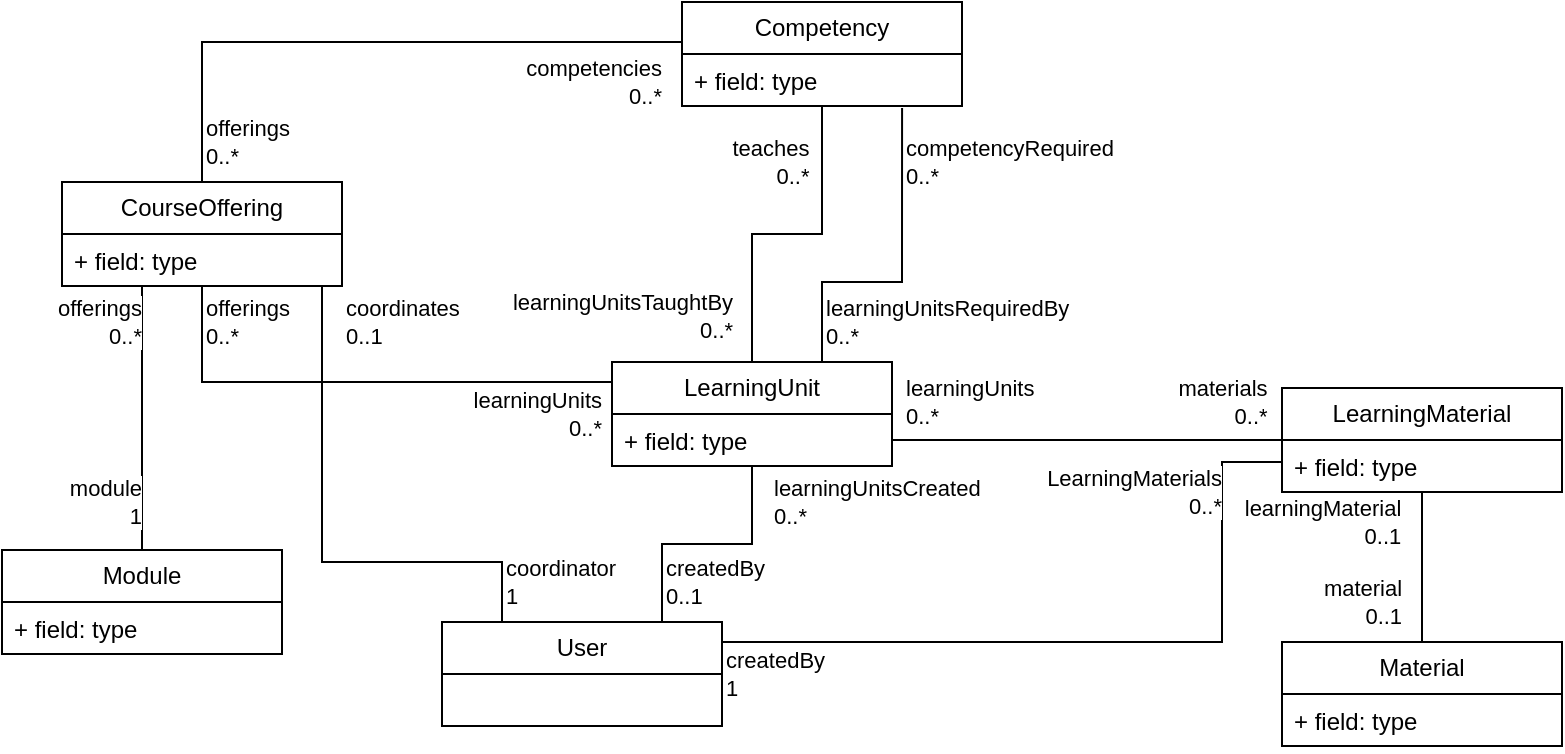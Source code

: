 <mxfile version="26.0.2">
  <diagram id="C5RBs43oDa-KdzZeNtuy" name="Page-1">
    <mxGraphModel dx="1434" dy="760" grid="1" gridSize="10" guides="1" tooltips="1" connect="1" arrows="1" fold="1" page="1" pageScale="1" pageWidth="827" pageHeight="1169" math="0" shadow="0">
      <root>
        <mxCell id="WIyWlLk6GJQsqaUBKTNV-0" />
        <mxCell id="WIyWlLk6GJQsqaUBKTNV-1" parent="WIyWlLk6GJQsqaUBKTNV-0" />
        <mxCell id="3C_1CBvjqrhutfCouf-g-36" style="edgeStyle=orthogonalEdgeStyle;rounded=0;orthogonalLoop=1;jettySize=auto;html=1;endArrow=none;endFill=0;" edge="1" parent="WIyWlLk6GJQsqaUBKTNV-1" source="3C_1CBvjqrhutfCouf-g-0" target="3C_1CBvjqrhutfCouf-g-4">
          <mxGeometry relative="1" as="geometry" />
        </mxCell>
        <mxCell id="3C_1CBvjqrhutfCouf-g-38" value="&lt;div&gt;learningUnitsTaughtBy&lt;/div&gt;&lt;div align=&quot;right&quot;&gt;0..*&lt;br&gt;&lt;/div&gt;" style="edgeLabel;html=1;align=center;verticalAlign=middle;resizable=0;points=[];" vertex="1" connectable="0" parent="3C_1CBvjqrhutfCouf-g-36">
          <mxGeometry x="-0.716" y="-5" relative="1" as="geometry">
            <mxPoint x="-70" as="offset" />
          </mxGeometry>
        </mxCell>
        <mxCell id="3C_1CBvjqrhutfCouf-g-40" style="edgeStyle=orthogonalEdgeStyle;rounded=0;orthogonalLoop=1;jettySize=auto;html=1;exitX=0.75;exitY=0;exitDx=0;exitDy=0;entryX=0.786;entryY=1.038;entryDx=0;entryDy=0;entryPerimeter=0;endArrow=none;endFill=0;" edge="1" parent="WIyWlLk6GJQsqaUBKTNV-1" source="3C_1CBvjqrhutfCouf-g-0" target="3C_1CBvjqrhutfCouf-g-7">
          <mxGeometry relative="1" as="geometry">
            <Array as="points">
              <mxPoint x="440" y="250" />
              <mxPoint x="480" y="250" />
            </Array>
          </mxGeometry>
        </mxCell>
        <mxCell id="3C_1CBvjqrhutfCouf-g-0" value="LearningUnit" style="swimlane;fontStyle=0;childLayout=stackLayout;horizontal=1;startSize=26;fillColor=none;horizontalStack=0;resizeParent=1;resizeParentMax=0;resizeLast=0;collapsible=1;marginBottom=0;whiteSpace=wrap;html=1;" vertex="1" parent="WIyWlLk6GJQsqaUBKTNV-1">
          <mxGeometry x="335" y="290" width="140" height="52" as="geometry" />
        </mxCell>
        <mxCell id="3C_1CBvjqrhutfCouf-g-3" value="+ field: type" style="text;strokeColor=none;fillColor=none;align=left;verticalAlign=top;spacingLeft=4;spacingRight=4;overflow=hidden;rotatable=0;points=[[0,0.5],[1,0.5]];portConstraint=eastwest;whiteSpace=wrap;html=1;" vertex="1" parent="3C_1CBvjqrhutfCouf-g-0">
          <mxGeometry y="26" width="140" height="26" as="geometry" />
        </mxCell>
        <mxCell id="3C_1CBvjqrhutfCouf-g-4" value="Competency" style="swimlane;fontStyle=0;childLayout=stackLayout;horizontal=1;startSize=26;fillColor=none;horizontalStack=0;resizeParent=1;resizeParentMax=0;resizeLast=0;collapsible=1;marginBottom=0;whiteSpace=wrap;html=1;" vertex="1" parent="WIyWlLk6GJQsqaUBKTNV-1">
          <mxGeometry x="370" y="110" width="140" height="52" as="geometry" />
        </mxCell>
        <mxCell id="3C_1CBvjqrhutfCouf-g-7" value="+ field: type" style="text;strokeColor=none;fillColor=none;align=left;verticalAlign=top;spacingLeft=4;spacingRight=4;overflow=hidden;rotatable=0;points=[[0,0.5],[1,0.5]];portConstraint=eastwest;whiteSpace=wrap;html=1;" vertex="1" parent="3C_1CBvjqrhutfCouf-g-4">
          <mxGeometry y="26" width="140" height="26" as="geometry" />
        </mxCell>
        <mxCell id="3C_1CBvjqrhutfCouf-g-44" style="edgeStyle=orthogonalEdgeStyle;rounded=0;orthogonalLoop=1;jettySize=auto;html=1;endArrow=none;endFill=0;" edge="1" parent="WIyWlLk6GJQsqaUBKTNV-1" source="3C_1CBvjqrhutfCouf-g-8" target="3C_1CBvjqrhutfCouf-g-12">
          <mxGeometry relative="1" as="geometry" />
        </mxCell>
        <mxCell id="3C_1CBvjqrhutfCouf-g-8" value="LearningMaterial" style="swimlane;fontStyle=0;childLayout=stackLayout;horizontal=1;startSize=26;fillColor=none;horizontalStack=0;resizeParent=1;resizeParentMax=0;resizeLast=0;collapsible=1;marginBottom=0;whiteSpace=wrap;html=1;" vertex="1" parent="WIyWlLk6GJQsqaUBKTNV-1">
          <mxGeometry x="670" y="303" width="140" height="52" as="geometry" />
        </mxCell>
        <mxCell id="3C_1CBvjqrhutfCouf-g-11" value="+ field: type" style="text;strokeColor=none;fillColor=none;align=left;verticalAlign=top;spacingLeft=4;spacingRight=4;overflow=hidden;rotatable=0;points=[[0,0.5],[1,0.5]];portConstraint=eastwest;whiteSpace=wrap;html=1;" vertex="1" parent="3C_1CBvjqrhutfCouf-g-8">
          <mxGeometry y="26" width="140" height="26" as="geometry" />
        </mxCell>
        <mxCell id="3C_1CBvjqrhutfCouf-g-12" value="Material" style="swimlane;fontStyle=0;childLayout=stackLayout;horizontal=1;startSize=26;fillColor=none;horizontalStack=0;resizeParent=1;resizeParentMax=0;resizeLast=0;collapsible=1;marginBottom=0;whiteSpace=wrap;html=1;" vertex="1" parent="WIyWlLk6GJQsqaUBKTNV-1">
          <mxGeometry x="670" y="430" width="140" height="52" as="geometry" />
        </mxCell>
        <mxCell id="3C_1CBvjqrhutfCouf-g-15" value="+ field: type" style="text;strokeColor=none;fillColor=none;align=left;verticalAlign=top;spacingLeft=4;spacingRight=4;overflow=hidden;rotatable=0;points=[[0,0.5],[1,0.5]];portConstraint=eastwest;whiteSpace=wrap;html=1;" vertex="1" parent="3C_1CBvjqrhutfCouf-g-12">
          <mxGeometry y="26" width="140" height="26" as="geometry" />
        </mxCell>
        <mxCell id="3C_1CBvjqrhutfCouf-g-52" style="edgeStyle=orthogonalEdgeStyle;rounded=0;orthogonalLoop=1;jettySize=auto;html=1;endArrow=none;endFill=0;" edge="1" parent="WIyWlLk6GJQsqaUBKTNV-1" source="3C_1CBvjqrhutfCouf-g-16" target="3C_1CBvjqrhutfCouf-g-4">
          <mxGeometry relative="1" as="geometry">
            <Array as="points">
              <mxPoint x="130" y="130" />
            </Array>
          </mxGeometry>
        </mxCell>
        <mxCell id="3C_1CBvjqrhutfCouf-g-55" style="edgeStyle=orthogonalEdgeStyle;rounded=0;orthogonalLoop=1;jettySize=auto;html=1;endArrow=none;endFill=0;" edge="1" parent="WIyWlLk6GJQsqaUBKTNV-1" source="3C_1CBvjqrhutfCouf-g-16" target="3C_1CBvjqrhutfCouf-g-20">
          <mxGeometry relative="1" as="geometry">
            <Array as="points">
              <mxPoint x="100" y="290" />
              <mxPoint x="100" y="290" />
            </Array>
          </mxGeometry>
        </mxCell>
        <mxCell id="3C_1CBvjqrhutfCouf-g-16" value="CourseOffering" style="swimlane;fontStyle=0;childLayout=stackLayout;horizontal=1;startSize=26;fillColor=none;horizontalStack=0;resizeParent=1;resizeParentMax=0;resizeLast=0;collapsible=1;marginBottom=0;whiteSpace=wrap;html=1;" vertex="1" parent="WIyWlLk6GJQsqaUBKTNV-1">
          <mxGeometry x="60" y="200" width="140" height="52" as="geometry" />
        </mxCell>
        <mxCell id="3C_1CBvjqrhutfCouf-g-19" value="+ field: type" style="text;strokeColor=none;fillColor=none;align=left;verticalAlign=top;spacingLeft=4;spacingRight=4;overflow=hidden;rotatable=0;points=[[0,0.5],[1,0.5]];portConstraint=eastwest;whiteSpace=wrap;html=1;" vertex="1" parent="3C_1CBvjqrhutfCouf-g-16">
          <mxGeometry y="26" width="140" height="26" as="geometry" />
        </mxCell>
        <mxCell id="3C_1CBvjqrhutfCouf-g-20" value="Module" style="swimlane;fontStyle=0;childLayout=stackLayout;horizontal=1;startSize=26;fillColor=none;horizontalStack=0;resizeParent=1;resizeParentMax=0;resizeLast=0;collapsible=1;marginBottom=0;whiteSpace=wrap;html=1;" vertex="1" parent="WIyWlLk6GJQsqaUBKTNV-1">
          <mxGeometry x="30" y="384" width="140" height="52" as="geometry" />
        </mxCell>
        <mxCell id="3C_1CBvjqrhutfCouf-g-23" value="+ field: type" style="text;strokeColor=none;fillColor=none;align=left;verticalAlign=top;spacingLeft=4;spacingRight=4;overflow=hidden;rotatable=0;points=[[0,0.5],[1,0.5]];portConstraint=eastwest;whiteSpace=wrap;html=1;" vertex="1" parent="3C_1CBvjqrhutfCouf-g-20">
          <mxGeometry y="26" width="140" height="26" as="geometry" />
        </mxCell>
        <mxCell id="3C_1CBvjqrhutfCouf-g-58" style="edgeStyle=orthogonalEdgeStyle;rounded=0;orthogonalLoop=1;jettySize=auto;html=1;endArrow=none;endFill=0;" edge="1" parent="WIyWlLk6GJQsqaUBKTNV-1" source="3C_1CBvjqrhutfCouf-g-24" target="3C_1CBvjqrhutfCouf-g-16">
          <mxGeometry relative="1" as="geometry">
            <Array as="points">
              <mxPoint x="280" y="390" />
              <mxPoint x="190" y="390" />
            </Array>
          </mxGeometry>
        </mxCell>
        <mxCell id="3C_1CBvjqrhutfCouf-g-61" style="edgeStyle=orthogonalEdgeStyle;rounded=0;orthogonalLoop=1;jettySize=auto;html=1;endArrow=none;endFill=0;" edge="1" parent="WIyWlLk6GJQsqaUBKTNV-1" source="3C_1CBvjqrhutfCouf-g-24" target="3C_1CBvjqrhutfCouf-g-0">
          <mxGeometry relative="1" as="geometry">
            <Array as="points">
              <mxPoint x="360" y="381" />
              <mxPoint x="405" y="381" />
            </Array>
          </mxGeometry>
        </mxCell>
        <mxCell id="3C_1CBvjqrhutfCouf-g-64" style="edgeStyle=orthogonalEdgeStyle;rounded=0;orthogonalLoop=1;jettySize=auto;html=1;endArrow=none;endFill=0;" edge="1" parent="WIyWlLk6GJQsqaUBKTNV-1" source="3C_1CBvjqrhutfCouf-g-24" target="3C_1CBvjqrhutfCouf-g-8">
          <mxGeometry relative="1" as="geometry">
            <Array as="points">
              <mxPoint x="640" y="430" />
              <mxPoint x="640" y="340" />
            </Array>
          </mxGeometry>
        </mxCell>
        <mxCell id="3C_1CBvjqrhutfCouf-g-24" value="User" style="swimlane;fontStyle=0;childLayout=stackLayout;horizontal=1;startSize=26;fillColor=none;horizontalStack=0;resizeParent=1;resizeParentMax=0;resizeLast=0;collapsible=1;marginBottom=0;whiteSpace=wrap;html=1;" vertex="1" parent="WIyWlLk6GJQsqaUBKTNV-1">
          <mxGeometry x="250" y="420" width="140" height="52" as="geometry" />
        </mxCell>
        <mxCell id="3C_1CBvjqrhutfCouf-g-39" value="&lt;div&gt;teaches&lt;br&gt;&lt;/div&gt;&lt;div align=&quot;right&quot;&gt;0..*&lt;br&gt;&lt;/div&gt;" style="edgeLabel;html=1;align=center;verticalAlign=middle;resizable=0;points=[];" vertex="1" connectable="0" parent="WIyWlLk6GJQsqaUBKTNV-1">
          <mxGeometry x="414" y="190" as="geometry">
            <mxPoint as="offset" />
          </mxGeometry>
        </mxCell>
        <mxCell id="3C_1CBvjqrhutfCouf-g-41" value="&lt;div align=&quot;left&quot;&gt;learningUnitsRequiredBy&lt;/div&gt;&lt;div align=&quot;left&quot;&gt;0..*&lt;br&gt;&lt;/div&gt;" style="edgeLabel;html=1;align=left;verticalAlign=middle;resizable=0;points=[];" vertex="1" connectable="0" parent="WIyWlLk6GJQsqaUBKTNV-1">
          <mxGeometry x="440" y="270" as="geometry" />
        </mxCell>
        <mxCell id="3C_1CBvjqrhutfCouf-g-42" value="&lt;div align=&quot;left&quot;&gt;competencyRequired&lt;/div&gt;&lt;div align=&quot;left&quot;&gt;0..*&lt;br&gt;&lt;/div&gt;" style="edgeLabel;html=1;align=left;verticalAlign=middle;resizable=0;points=[];" vertex="1" connectable="0" parent="WIyWlLk6GJQsqaUBKTNV-1">
          <mxGeometry x="480" y="190" as="geometry" />
        </mxCell>
        <mxCell id="3C_1CBvjqrhutfCouf-g-43" style="edgeStyle=orthogonalEdgeStyle;rounded=0;orthogonalLoop=1;jettySize=auto;html=1;endArrow=none;endFill=0;" edge="1" parent="WIyWlLk6GJQsqaUBKTNV-1" source="3C_1CBvjqrhutfCouf-g-3" target="3C_1CBvjqrhutfCouf-g-8">
          <mxGeometry relative="1" as="geometry" />
        </mxCell>
        <mxCell id="3C_1CBvjqrhutfCouf-g-45" value="&lt;div&gt;learningMaterial&lt;br&gt;&lt;/div&gt;&lt;div align=&quot;right&quot;&gt;0..1&lt;br&gt;&lt;/div&gt;" style="edgeLabel;html=1;align=center;verticalAlign=middle;resizable=0;points=[];" vertex="1" connectable="0" parent="WIyWlLk6GJQsqaUBKTNV-1">
          <mxGeometry x="690" y="370" as="geometry" />
        </mxCell>
        <mxCell id="3C_1CBvjqrhutfCouf-g-46" value="&lt;div&gt;material&lt;br&gt;&lt;/div&gt;&lt;div align=&quot;right&quot;&gt;0..1&lt;br&gt;&lt;/div&gt;" style="edgeLabel;html=1;align=center;verticalAlign=middle;resizable=0;points=[];" vertex="1" connectable="0" parent="WIyWlLk6GJQsqaUBKTNV-1">
          <mxGeometry x="710" y="410" as="geometry" />
        </mxCell>
        <mxCell id="3C_1CBvjqrhutfCouf-g-47" value="&lt;div align=&quot;left&quot;&gt;learningUnits&lt;/div&gt;&lt;div align=&quot;left&quot;&gt;0..*&lt;br&gt;&lt;/div&gt;" style="edgeLabel;html=1;align=left;verticalAlign=middle;resizable=0;points=[];" vertex="1" connectable="0" parent="WIyWlLk6GJQsqaUBKTNV-1">
          <mxGeometry x="480" y="310" as="geometry" />
        </mxCell>
        <mxCell id="3C_1CBvjqrhutfCouf-g-48" value="&lt;div&gt;materials&lt;br&gt;&lt;/div&gt;&lt;div align=&quot;right&quot;&gt;0..*&lt;br&gt;&lt;/div&gt;" style="edgeLabel;html=1;align=center;verticalAlign=middle;resizable=0;points=[];" vertex="1" connectable="0" parent="WIyWlLk6GJQsqaUBKTNV-1">
          <mxGeometry x="640" y="310" as="geometry">
            <mxPoint as="offset" />
          </mxGeometry>
        </mxCell>
        <mxCell id="3C_1CBvjqrhutfCouf-g-49" style="edgeStyle=orthogonalEdgeStyle;rounded=0;orthogonalLoop=1;jettySize=auto;html=1;endArrow=none;endFill=0;" edge="1" parent="WIyWlLk6GJQsqaUBKTNV-1" source="3C_1CBvjqrhutfCouf-g-19" target="3C_1CBvjqrhutfCouf-g-0">
          <mxGeometry relative="1" as="geometry">
            <Array as="points">
              <mxPoint x="130" y="300" />
            </Array>
          </mxGeometry>
        </mxCell>
        <mxCell id="3C_1CBvjqrhutfCouf-g-50" value="&lt;div&gt;learningUnits&lt;/div&gt;&lt;div&gt;0..*&lt;br&gt;&lt;/div&gt;" style="edgeLabel;html=1;align=right;verticalAlign=middle;resizable=0;points=[];" vertex="1" connectable="0" parent="WIyWlLk6GJQsqaUBKTNV-1">
          <mxGeometry x="330" y="316" as="geometry" />
        </mxCell>
        <mxCell id="3C_1CBvjqrhutfCouf-g-51" value="&lt;div&gt;offerings&lt;br&gt;&lt;/div&gt;&lt;div&gt;0..*&lt;br&gt;&lt;/div&gt;" style="edgeLabel;html=1;align=left;verticalAlign=middle;resizable=0;points=[];" vertex="1" connectable="0" parent="WIyWlLk6GJQsqaUBKTNV-1">
          <mxGeometry x="130" y="270" as="geometry" />
        </mxCell>
        <mxCell id="3C_1CBvjqrhutfCouf-g-53" value="&lt;div&gt;offerings&lt;br&gt;&lt;/div&gt;&lt;div&gt;0..*&lt;br&gt;&lt;/div&gt;" style="edgeLabel;html=1;align=left;verticalAlign=middle;resizable=0;points=[];" vertex="1" connectable="0" parent="WIyWlLk6GJQsqaUBKTNV-1">
          <mxGeometry x="130" y="180" as="geometry" />
        </mxCell>
        <mxCell id="3C_1CBvjqrhutfCouf-g-54" value="&lt;div&gt;competencies&lt;br&gt;&lt;/div&gt;&lt;div&gt;0..*&lt;br&gt;&lt;/div&gt;" style="edgeLabel;html=1;align=right;verticalAlign=middle;resizable=0;points=[];" vertex="1" connectable="0" parent="WIyWlLk6GJQsqaUBKTNV-1">
          <mxGeometry x="360" y="150" as="geometry" />
        </mxCell>
        <mxCell id="3C_1CBvjqrhutfCouf-g-56" value="&lt;div&gt;offerings&lt;br&gt;&lt;/div&gt;&lt;div&gt;0..*&lt;br&gt;&lt;/div&gt;" style="edgeLabel;html=1;align=right;verticalAlign=middle;resizable=0;points=[];" vertex="1" connectable="0" parent="WIyWlLk6GJQsqaUBKTNV-1">
          <mxGeometry x="100" y="270" as="geometry" />
        </mxCell>
        <mxCell id="3C_1CBvjqrhutfCouf-g-57" value="&lt;div&gt;module&lt;br&gt;&lt;/div&gt;&lt;div&gt;1&lt;br&gt;&lt;/div&gt;" style="edgeLabel;html=1;align=right;verticalAlign=middle;resizable=0;points=[];" vertex="1" connectable="0" parent="WIyWlLk6GJQsqaUBKTNV-1">
          <mxGeometry x="100" y="360" as="geometry" />
        </mxCell>
        <mxCell id="3C_1CBvjqrhutfCouf-g-59" value="&lt;div&gt;coordinator&lt;br&gt;&lt;/div&gt;&lt;div&gt;1&lt;br&gt;&lt;/div&gt;" style="edgeLabel;html=1;align=left;verticalAlign=middle;resizable=0;points=[];" vertex="1" connectable="0" parent="WIyWlLk6GJQsqaUBKTNV-1">
          <mxGeometry x="280" y="400" as="geometry" />
        </mxCell>
        <mxCell id="3C_1CBvjqrhutfCouf-g-60" value="&lt;div&gt;coordinates&lt;br&gt;&lt;/div&gt;&lt;div&gt;0..1&lt;br&gt;&lt;/div&gt;" style="edgeLabel;html=1;align=left;verticalAlign=middle;resizable=0;points=[];" vertex="1" connectable="0" parent="WIyWlLk6GJQsqaUBKTNV-1">
          <mxGeometry x="200" y="270" as="geometry" />
        </mxCell>
        <mxCell id="3C_1CBvjqrhutfCouf-g-62" value="&lt;div&gt;createdBy&lt;br&gt;&lt;/div&gt;&lt;div&gt;0..1&lt;br&gt;&lt;/div&gt;" style="edgeLabel;html=1;align=left;verticalAlign=middle;resizable=0;points=[];" vertex="1" connectable="0" parent="WIyWlLk6GJQsqaUBKTNV-1">
          <mxGeometry x="360" y="400" as="geometry" />
        </mxCell>
        <mxCell id="3C_1CBvjqrhutfCouf-g-63" value="&lt;div align=&quot;left&quot;&gt;learningUnitsCreated&lt;/div&gt;&lt;div align=&quot;left&quot;&gt;0..*&lt;br&gt;&lt;/div&gt;" style="edgeLabel;html=1;align=left;verticalAlign=middle;resizable=0;points=[];" vertex="1" connectable="0" parent="WIyWlLk6GJQsqaUBKTNV-1">
          <mxGeometry x="414" y="360" as="geometry" />
        </mxCell>
        <mxCell id="3C_1CBvjqrhutfCouf-g-65" value="&lt;div&gt;LearningMaterials&lt;/div&gt;&lt;div&gt;0..*&lt;br&gt;&lt;/div&gt;" style="edgeLabel;html=1;align=right;verticalAlign=middle;resizable=0;points=[];" vertex="1" connectable="0" parent="WIyWlLk6GJQsqaUBKTNV-1">
          <mxGeometry x="640" y="355" as="geometry" />
        </mxCell>
        <mxCell id="3C_1CBvjqrhutfCouf-g-66" value="&lt;div&gt;createdBy&lt;br&gt;&lt;/div&gt;&lt;div&gt;1&lt;br&gt;&lt;/div&gt;" style="edgeLabel;html=1;align=left;verticalAlign=middle;resizable=0;points=[];" vertex="1" connectable="0" parent="WIyWlLk6GJQsqaUBKTNV-1">
          <mxGeometry x="390" y="446" as="geometry" />
        </mxCell>
      </root>
    </mxGraphModel>
  </diagram>
</mxfile>
